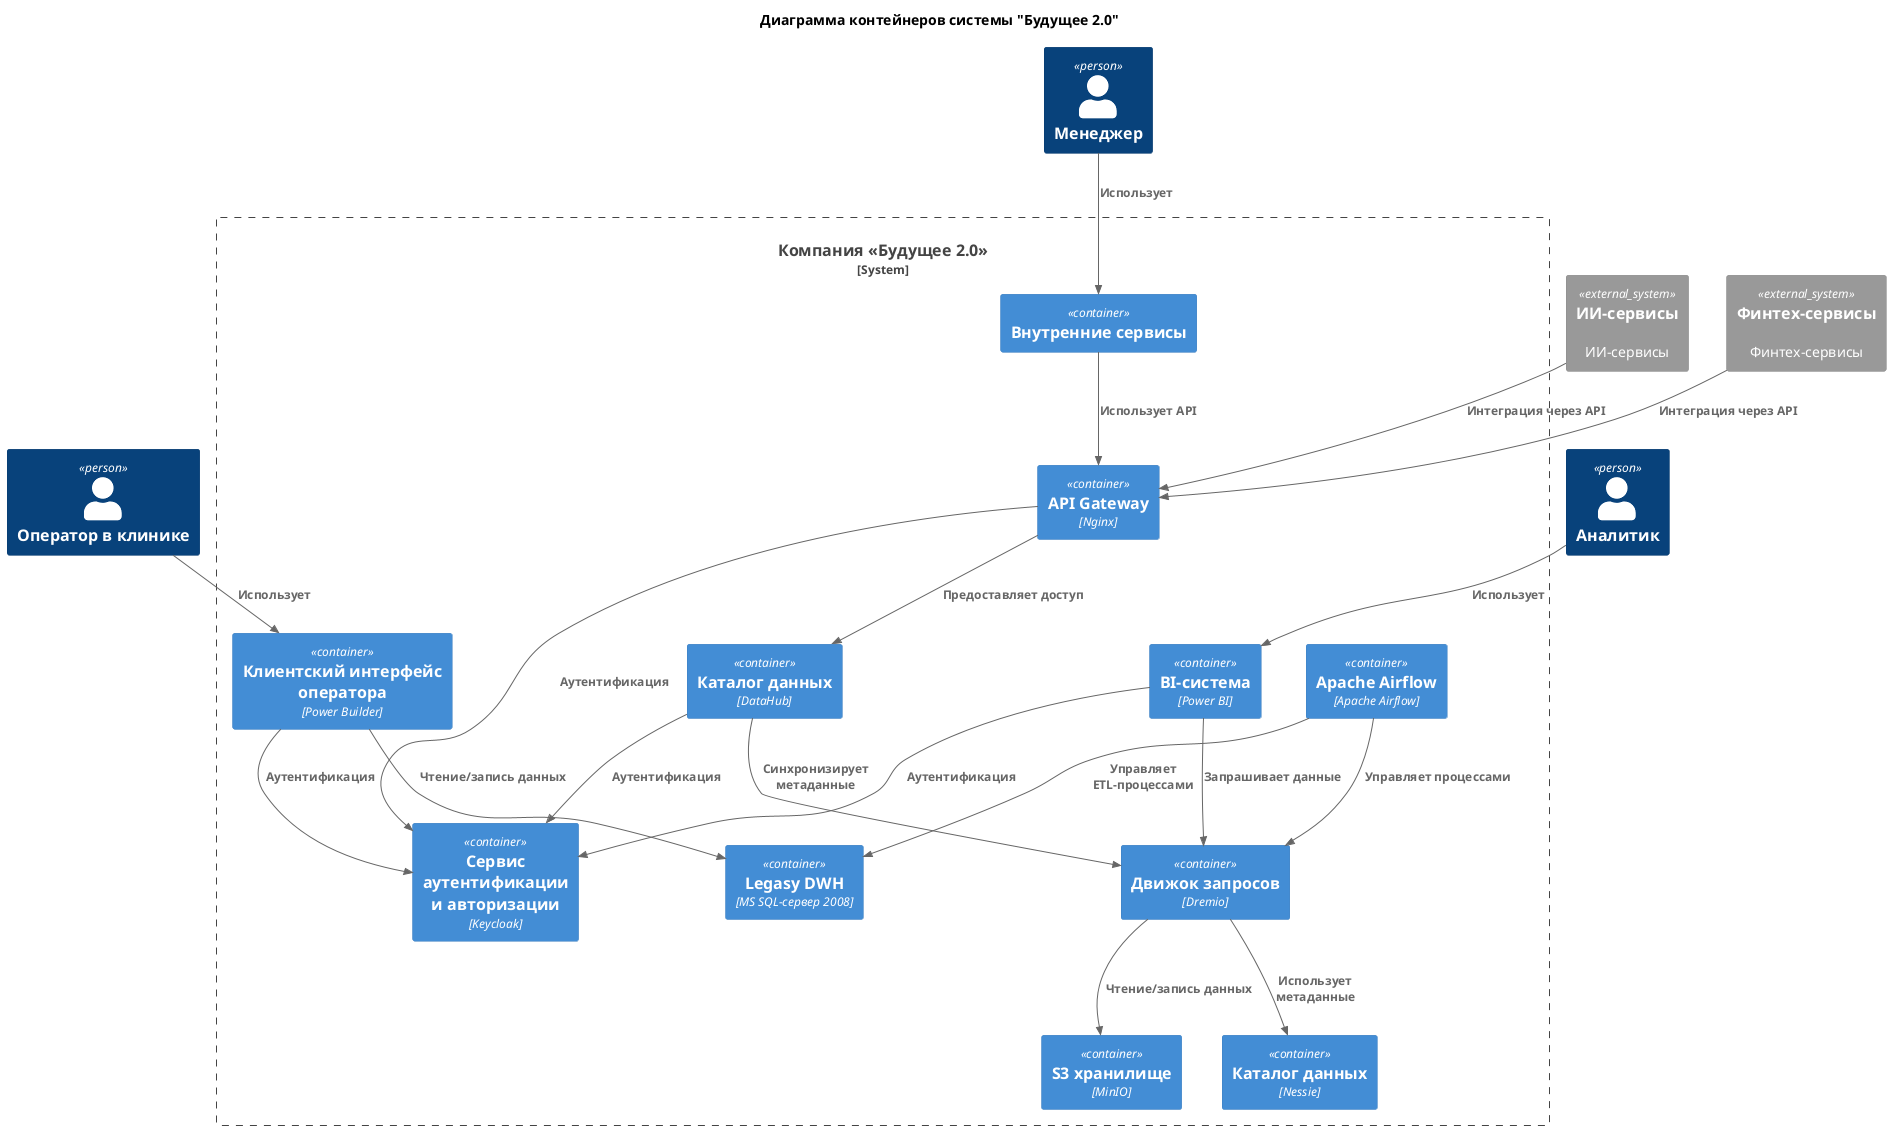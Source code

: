 @startuml
!include <C4/C4_Container>

title Диаграмма контейнеров системы "Будущее 2.0"

Person(operator, "Оператор в клинике", "")
Person(analyst, "Аналитик", "")
Person(manager, "Менеджер", "")

System_Boundary(company, "Компания «Будущее 2.0»") {
    Container(s3, "S3 хранилище", "MinIO", "")
    Container(catalog_nessie, "Каталог данных", "Nessie", "")
    Container(query_engine, "Движок запросов", "Dremio", "")
    Container(airflow, "Apache Airflow", "Apache Airflow", "")
    Container(legacy_dwh, "Legasy DWH", "MS SQL-сервер 2008", "")
    Container(catalog_datahub, "Каталог данных", "DataHub", "")
    Container(api_gateway, "API Gateway", "Nginx", "")
    Container(auth_service, "Сервис аутентификации\nи авторизации", "Keycloak", "")
    Container(client_ui, "Клиентский интерфейс оператора", "Power Builder", "")
    Container(bi_system, "BI-система", "Power BI", "")
    Container(internal_services, "Внутренние сервисы", "", "")
}

System_Ext(ai_services, "ИИ-сервисы", "ИИ-сервисы")
System_Ext(fintech_services, "Финтех-сервисы", "Финтех-сервисы")

Rel(operator, client_ui, "Использует")
Rel(analyst, bi_system, "Использует")
Rel(manager, internal_services, "Использует")

Rel(bi_system, query_engine, "Запрашивает данные")
Rel(bi_system, auth_service, "Аутентификация")

Rel(client_ui, legacy_dwh, "Чтение/запись данных")
Rel(client_ui, auth_service, "Аутентификация")

Rel(airflow, legacy_dwh, "Управляет ETL-процессами")
Rel(airflow, query_engine, "Управляет процессами")

Rel(query_engine, catalog_nessie, "Использует метаданные")
Rel(query_engine, s3, "Чтение/запись данных")

Rel(api_gateway, catalog_datahub, "Предоставляет доступ")
Rel(api_gateway, auth_service, "Аутентификация")

Rel(catalog_datahub, query_engine, "Синхронизирует метаданные")
Rel(catalog_datahub, auth_service, "Аутентификация")

Rel(ai_services, api_gateway, "Интеграция через API")
Rel(fintech_services, api_gateway, "Интеграция через API")

Rel(internal_services, api_gateway, "Использует API")

@enduml